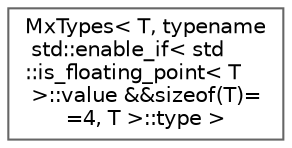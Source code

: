 digraph "Graphical Class Hierarchy"
{
 // LATEX_PDF_SIZE
  bgcolor="transparent";
  edge [fontname=Helvetica,fontsize=10,labelfontname=Helvetica,labelfontsize=10];
  node [fontname=Helvetica,fontsize=10,shape=box,height=0.2,width=0.4];
  rankdir="LR";
  Node0 [id="Node000000",label="MxTypes\< T, typename\l std::enable_if\< std\l::is_floating_point\< T\l \>::value &&sizeof(T)=\l=4, T \>::type \>",height=0.2,width=0.4,color="grey40", fillcolor="white", style="filled",URL="$structmexplus_1_1_mx_types_3_01_t_00_01typename_01std_1_1enable__if_3_01std_1_1is__floating__poi427cef9274fe96d56ebdd161ea958e3b.html",tooltip=" "];
}
